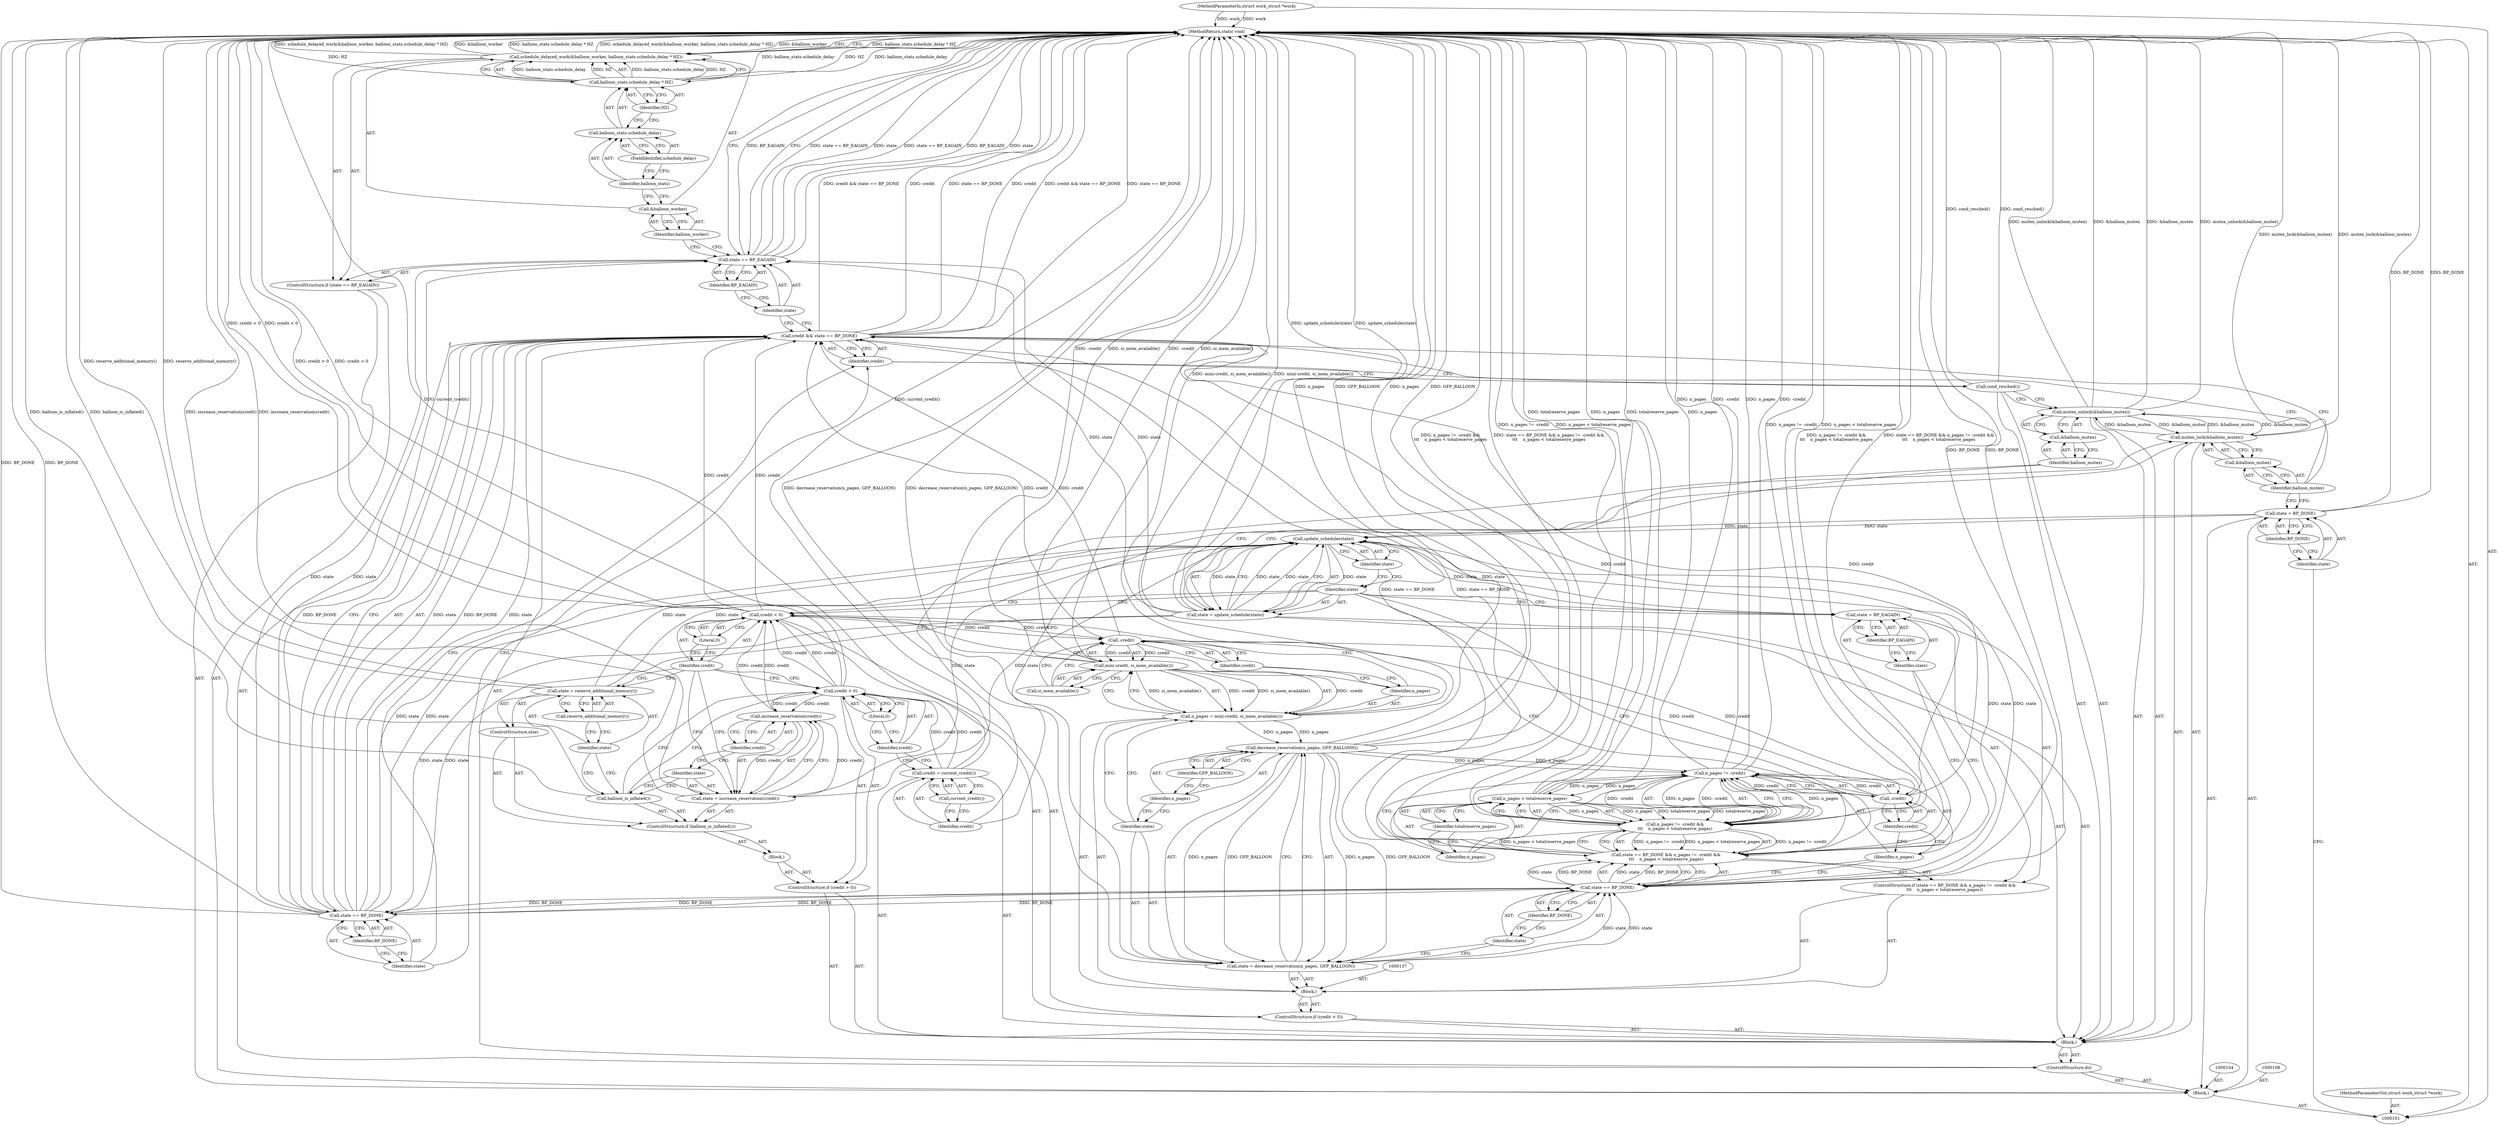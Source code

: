 digraph "0_linux_6ef36ab967c71690ebe7e5ef997a8be4da3bc844_1" {
"1000190" [label="(MethodReturn,static void)"];
"1000102" [label="(MethodParameterIn,struct work_struct *work)"];
"1000293" [label="(MethodParameterOut,struct work_struct *work)"];
"1000116" [label="(Call,current_credit())"];
"1000114" [label="(Call,credit = current_credit())"];
"1000115" [label="(Identifier,credit)"];
"1000120" [label="(Literal,0)"];
"1000121" [label="(Block,)"];
"1000117" [label="(ControlStructure,if (credit > 0))"];
"1000118" [label="(Call,credit > 0)"];
"1000119" [label="(Identifier,credit)"];
"1000122" [label="(ControlStructure,if (balloon_is_inflated()))"];
"1000123" [label="(Call,balloon_is_inflated())"];
"1000126" [label="(Call,increase_reservation(credit))"];
"1000127" [label="(Identifier,credit)"];
"1000124" [label="(Call,state = increase_reservation(credit))"];
"1000125" [label="(Identifier,state)"];
"1000128" [label="(ControlStructure,else)"];
"1000131" [label="(Call,reserve_additional_memory())"];
"1000129" [label="(Call,state = reserve_additional_memory())"];
"1000130" [label="(Identifier,state)"];
"1000135" [label="(Literal,0)"];
"1000132" [label="(ControlStructure,if (credit < 0))"];
"1000133" [label="(Call,credit < 0)"];
"1000134" [label="(Identifier,credit)"];
"1000103" [label="(Block,)"];
"1000136" [label="(Block,)"];
"1000140" [label="(Call,min(-credit, si_mem_available()))"];
"1000141" [label="(Call,-credit)"];
"1000142" [label="(Identifier,credit)"];
"1000143" [label="(Call,si_mem_available())"];
"1000138" [label="(Call,n_pages = min(-credit, si_mem_available()))"];
"1000139" [label="(Identifier,n_pages)"];
"1000146" [label="(Call,decrease_reservation(n_pages, GFP_BALLOON))"];
"1000144" [label="(Call,state = decrease_reservation(n_pages, GFP_BALLOON))"];
"1000145" [label="(Identifier,state)"];
"1000147" [label="(Identifier,n_pages)"];
"1000148" [label="(Identifier,GFP_BALLOON)"];
"1000153" [label="(Identifier,BP_DONE)"];
"1000154" [label="(Call,n_pages != -credit &&\n\t\t\t    n_pages < totalreserve_pages)"];
"1000155" [label="(Call,n_pages != -credit)"];
"1000156" [label="(Identifier,n_pages)"];
"1000149" [label="(ControlStructure,if (state == BP_DONE && n_pages != -credit &&\n\t\t\t    n_pages < totalreserve_pages))"];
"1000157" [label="(Call,-credit)"];
"1000158" [label="(Identifier,credit)"];
"1000150" [label="(Call,state == BP_DONE && n_pages != -credit &&\n\t\t\t    n_pages < totalreserve_pages)"];
"1000151" [label="(Call,state == BP_DONE)"];
"1000152" [label="(Identifier,state)"];
"1000161" [label="(Identifier,totalreserve_pages)"];
"1000159" [label="(Call,n_pages < totalreserve_pages)"];
"1000160" [label="(Identifier,n_pages)"];
"1000164" [label="(Identifier,BP_EAGAIN)"];
"1000162" [label="(Call,state = BP_EAGAIN)"];
"1000163" [label="(Identifier,state)"];
"1000167" [label="(Call,update_schedule(state))"];
"1000168" [label="(Identifier,state)"];
"1000165" [label="(Call,state = update_schedule(state))"];
"1000166" [label="(Identifier,state)"];
"1000105" [label="(Call,state = BP_DONE)"];
"1000106" [label="(Identifier,state)"];
"1000107" [label="(Identifier,BP_DONE)"];
"1000170" [label="(Call,&balloon_mutex)"];
"1000171" [label="(Identifier,balloon_mutex)"];
"1000169" [label="(Call,mutex_unlock(&balloon_mutex))"];
"1000172" [label="(Call,cond_resched())"];
"1000173" [label="(Call,credit && state == BP_DONE)"];
"1000174" [label="(Identifier,credit)"];
"1000175" [label="(Call,state == BP_DONE)"];
"1000176" [label="(Identifier,state)"];
"1000177" [label="(Identifier,BP_DONE)"];
"1000178" [label="(ControlStructure,if (state == BP_EAGAIN))"];
"1000181" [label="(Identifier,BP_EAGAIN)"];
"1000179" [label="(Call,state == BP_EAGAIN)"];
"1000180" [label="(Identifier,state)"];
"1000182" [label="(Call,schedule_delayed_work(&balloon_worker, balloon_stats.schedule_delay * HZ))"];
"1000183" [label="(Call,&balloon_worker)"];
"1000184" [label="(Identifier,balloon_worker)"];
"1000185" [label="(Call,balloon_stats.schedule_delay * HZ)"];
"1000186" [label="(Call,balloon_stats.schedule_delay)"];
"1000187" [label="(Identifier,balloon_stats)"];
"1000188" [label="(FieldIdentifier,schedule_delay)"];
"1000189" [label="(Identifier,HZ)"];
"1000109" [label="(ControlStructure,do)"];
"1000110" [label="(Block,)"];
"1000112" [label="(Call,&balloon_mutex)"];
"1000113" [label="(Identifier,balloon_mutex)"];
"1000111" [label="(Call,mutex_lock(&balloon_mutex))"];
"1000190" -> "1000101"  [label="AST: "];
"1000190" -> "1000182"  [label="CFG: "];
"1000190" -> "1000179"  [label="CFG: "];
"1000172" -> "1000190"  [label="DDG: cond_resched()"];
"1000182" -> "1000190"  [label="DDG: balloon_stats.schedule_delay * HZ"];
"1000182" -> "1000190"  [label="DDG: schedule_delayed_work(&balloon_worker, balloon_stats.schedule_delay * HZ)"];
"1000182" -> "1000190"  [label="DDG: &balloon_worker"];
"1000105" -> "1000190"  [label="DDG: BP_DONE"];
"1000169" -> "1000190"  [label="DDG: mutex_unlock(&balloon_mutex)"];
"1000169" -> "1000190"  [label="DDG: &balloon_mutex"];
"1000155" -> "1000190"  [label="DDG: -credit"];
"1000155" -> "1000190"  [label="DDG: n_pages"];
"1000179" -> "1000190"  [label="DDG: state == BP_EAGAIN"];
"1000179" -> "1000190"  [label="DDG: BP_EAGAIN"];
"1000179" -> "1000190"  [label="DDG: state"];
"1000138" -> "1000190"  [label="DDG: min(-credit, si_mem_available())"];
"1000146" -> "1000190"  [label="DDG: GFP_BALLOON"];
"1000146" -> "1000190"  [label="DDG: n_pages"];
"1000151" -> "1000190"  [label="DDG: BP_DONE"];
"1000118" -> "1000190"  [label="DDG: credit > 0"];
"1000150" -> "1000190"  [label="DDG: n_pages != -credit &&\n\t\t\t    n_pages < totalreserve_pages"];
"1000150" -> "1000190"  [label="DDG: state == BP_DONE && n_pages != -credit &&\n\t\t\t    n_pages < totalreserve_pages"];
"1000173" -> "1000190"  [label="DDG: credit && state == BP_DONE"];
"1000173" -> "1000190"  [label="DDG: credit"];
"1000173" -> "1000190"  [label="DDG: state == BP_DONE"];
"1000140" -> "1000190"  [label="DDG: si_mem_available()"];
"1000140" -> "1000190"  [label="DDG: -credit"];
"1000154" -> "1000190"  [label="DDG: n_pages < totalreserve_pages"];
"1000154" -> "1000190"  [label="DDG: n_pages != -credit"];
"1000185" -> "1000190"  [label="DDG: balloon_stats.schedule_delay"];
"1000185" -> "1000190"  [label="DDG: HZ"];
"1000124" -> "1000190"  [label="DDG: increase_reservation(credit)"];
"1000159" -> "1000190"  [label="DDG: n_pages"];
"1000159" -> "1000190"  [label="DDG: totalreserve_pages"];
"1000123" -> "1000190"  [label="DDG: balloon_is_inflated()"];
"1000165" -> "1000190"  [label="DDG: update_schedule(state)"];
"1000133" -> "1000190"  [label="DDG: credit < 0"];
"1000102" -> "1000190"  [label="DDG: work"];
"1000175" -> "1000190"  [label="DDG: BP_DONE"];
"1000144" -> "1000190"  [label="DDG: decrease_reservation(n_pages, GFP_BALLOON)"];
"1000114" -> "1000190"  [label="DDG: current_credit()"];
"1000111" -> "1000190"  [label="DDG: mutex_lock(&balloon_mutex)"];
"1000129" -> "1000190"  [label="DDG: reserve_additional_memory()"];
"1000102" -> "1000101"  [label="AST: "];
"1000102" -> "1000190"  [label="DDG: work"];
"1000293" -> "1000101"  [label="AST: "];
"1000116" -> "1000114"  [label="AST: "];
"1000116" -> "1000115"  [label="CFG: "];
"1000114" -> "1000116"  [label="CFG: "];
"1000114" -> "1000110"  [label="AST: "];
"1000114" -> "1000116"  [label="CFG: "];
"1000115" -> "1000114"  [label="AST: "];
"1000116" -> "1000114"  [label="AST: "];
"1000119" -> "1000114"  [label="CFG: "];
"1000114" -> "1000190"  [label="DDG: current_credit()"];
"1000114" -> "1000118"  [label="DDG: credit"];
"1000115" -> "1000114"  [label="AST: "];
"1000115" -> "1000111"  [label="CFG: "];
"1000116" -> "1000115"  [label="CFG: "];
"1000120" -> "1000118"  [label="AST: "];
"1000120" -> "1000119"  [label="CFG: "];
"1000118" -> "1000120"  [label="CFG: "];
"1000121" -> "1000117"  [label="AST: "];
"1000122" -> "1000121"  [label="AST: "];
"1000117" -> "1000110"  [label="AST: "];
"1000118" -> "1000117"  [label="AST: "];
"1000121" -> "1000117"  [label="AST: "];
"1000118" -> "1000117"  [label="AST: "];
"1000118" -> "1000120"  [label="CFG: "];
"1000119" -> "1000118"  [label="AST: "];
"1000120" -> "1000118"  [label="AST: "];
"1000123" -> "1000118"  [label="CFG: "];
"1000134" -> "1000118"  [label="CFG: "];
"1000118" -> "1000190"  [label="DDG: credit > 0"];
"1000114" -> "1000118"  [label="DDG: credit"];
"1000118" -> "1000126"  [label="DDG: credit"];
"1000118" -> "1000133"  [label="DDG: credit"];
"1000119" -> "1000118"  [label="AST: "];
"1000119" -> "1000114"  [label="CFG: "];
"1000120" -> "1000119"  [label="CFG: "];
"1000122" -> "1000121"  [label="AST: "];
"1000123" -> "1000122"  [label="AST: "];
"1000124" -> "1000122"  [label="AST: "];
"1000128" -> "1000122"  [label="AST: "];
"1000123" -> "1000122"  [label="AST: "];
"1000123" -> "1000118"  [label="CFG: "];
"1000125" -> "1000123"  [label="CFG: "];
"1000130" -> "1000123"  [label="CFG: "];
"1000123" -> "1000190"  [label="DDG: balloon_is_inflated()"];
"1000126" -> "1000124"  [label="AST: "];
"1000126" -> "1000127"  [label="CFG: "];
"1000127" -> "1000126"  [label="AST: "];
"1000124" -> "1000126"  [label="CFG: "];
"1000126" -> "1000124"  [label="DDG: credit"];
"1000118" -> "1000126"  [label="DDG: credit"];
"1000126" -> "1000133"  [label="DDG: credit"];
"1000127" -> "1000126"  [label="AST: "];
"1000127" -> "1000125"  [label="CFG: "];
"1000126" -> "1000127"  [label="CFG: "];
"1000124" -> "1000122"  [label="AST: "];
"1000124" -> "1000126"  [label="CFG: "];
"1000125" -> "1000124"  [label="AST: "];
"1000126" -> "1000124"  [label="AST: "];
"1000134" -> "1000124"  [label="CFG: "];
"1000124" -> "1000190"  [label="DDG: increase_reservation(credit)"];
"1000126" -> "1000124"  [label="DDG: credit"];
"1000124" -> "1000167"  [label="DDG: state"];
"1000125" -> "1000124"  [label="AST: "];
"1000125" -> "1000123"  [label="CFG: "];
"1000127" -> "1000125"  [label="CFG: "];
"1000128" -> "1000122"  [label="AST: "];
"1000129" -> "1000128"  [label="AST: "];
"1000131" -> "1000129"  [label="AST: "];
"1000131" -> "1000130"  [label="CFG: "];
"1000129" -> "1000131"  [label="CFG: "];
"1000129" -> "1000128"  [label="AST: "];
"1000129" -> "1000131"  [label="CFG: "];
"1000130" -> "1000129"  [label="AST: "];
"1000131" -> "1000129"  [label="AST: "];
"1000134" -> "1000129"  [label="CFG: "];
"1000129" -> "1000190"  [label="DDG: reserve_additional_memory()"];
"1000129" -> "1000167"  [label="DDG: state"];
"1000130" -> "1000129"  [label="AST: "];
"1000130" -> "1000123"  [label="CFG: "];
"1000131" -> "1000130"  [label="CFG: "];
"1000135" -> "1000133"  [label="AST: "];
"1000135" -> "1000134"  [label="CFG: "];
"1000133" -> "1000135"  [label="CFG: "];
"1000132" -> "1000110"  [label="AST: "];
"1000133" -> "1000132"  [label="AST: "];
"1000136" -> "1000132"  [label="AST: "];
"1000133" -> "1000132"  [label="AST: "];
"1000133" -> "1000135"  [label="CFG: "];
"1000134" -> "1000133"  [label="AST: "];
"1000135" -> "1000133"  [label="AST: "];
"1000139" -> "1000133"  [label="CFG: "];
"1000166" -> "1000133"  [label="CFG: "];
"1000133" -> "1000190"  [label="DDG: credit < 0"];
"1000126" -> "1000133"  [label="DDG: credit"];
"1000118" -> "1000133"  [label="DDG: credit"];
"1000133" -> "1000141"  [label="DDG: credit"];
"1000133" -> "1000173"  [label="DDG: credit"];
"1000134" -> "1000133"  [label="AST: "];
"1000134" -> "1000124"  [label="CFG: "];
"1000134" -> "1000129"  [label="CFG: "];
"1000134" -> "1000118"  [label="CFG: "];
"1000135" -> "1000134"  [label="CFG: "];
"1000103" -> "1000101"  [label="AST: "];
"1000104" -> "1000103"  [label="AST: "];
"1000105" -> "1000103"  [label="AST: "];
"1000108" -> "1000103"  [label="AST: "];
"1000109" -> "1000103"  [label="AST: "];
"1000178" -> "1000103"  [label="AST: "];
"1000136" -> "1000132"  [label="AST: "];
"1000137" -> "1000136"  [label="AST: "];
"1000138" -> "1000136"  [label="AST: "];
"1000144" -> "1000136"  [label="AST: "];
"1000149" -> "1000136"  [label="AST: "];
"1000140" -> "1000138"  [label="AST: "];
"1000140" -> "1000143"  [label="CFG: "];
"1000141" -> "1000140"  [label="AST: "];
"1000143" -> "1000140"  [label="AST: "];
"1000138" -> "1000140"  [label="CFG: "];
"1000140" -> "1000190"  [label="DDG: si_mem_available()"];
"1000140" -> "1000190"  [label="DDG: -credit"];
"1000140" -> "1000138"  [label="DDG: -credit"];
"1000140" -> "1000138"  [label="DDG: si_mem_available()"];
"1000141" -> "1000140"  [label="DDG: credit"];
"1000141" -> "1000140"  [label="AST: "];
"1000141" -> "1000142"  [label="CFG: "];
"1000142" -> "1000141"  [label="AST: "];
"1000143" -> "1000141"  [label="CFG: "];
"1000141" -> "1000140"  [label="DDG: credit"];
"1000133" -> "1000141"  [label="DDG: credit"];
"1000141" -> "1000157"  [label="DDG: credit"];
"1000141" -> "1000173"  [label="DDG: credit"];
"1000142" -> "1000141"  [label="AST: "];
"1000142" -> "1000139"  [label="CFG: "];
"1000141" -> "1000142"  [label="CFG: "];
"1000143" -> "1000140"  [label="AST: "];
"1000143" -> "1000141"  [label="CFG: "];
"1000140" -> "1000143"  [label="CFG: "];
"1000138" -> "1000136"  [label="AST: "];
"1000138" -> "1000140"  [label="CFG: "];
"1000139" -> "1000138"  [label="AST: "];
"1000140" -> "1000138"  [label="AST: "];
"1000145" -> "1000138"  [label="CFG: "];
"1000138" -> "1000190"  [label="DDG: min(-credit, si_mem_available())"];
"1000140" -> "1000138"  [label="DDG: -credit"];
"1000140" -> "1000138"  [label="DDG: si_mem_available()"];
"1000138" -> "1000146"  [label="DDG: n_pages"];
"1000139" -> "1000138"  [label="AST: "];
"1000139" -> "1000133"  [label="CFG: "];
"1000142" -> "1000139"  [label="CFG: "];
"1000146" -> "1000144"  [label="AST: "];
"1000146" -> "1000148"  [label="CFG: "];
"1000147" -> "1000146"  [label="AST: "];
"1000148" -> "1000146"  [label="AST: "];
"1000144" -> "1000146"  [label="CFG: "];
"1000146" -> "1000190"  [label="DDG: GFP_BALLOON"];
"1000146" -> "1000190"  [label="DDG: n_pages"];
"1000146" -> "1000144"  [label="DDG: n_pages"];
"1000146" -> "1000144"  [label="DDG: GFP_BALLOON"];
"1000138" -> "1000146"  [label="DDG: n_pages"];
"1000146" -> "1000155"  [label="DDG: n_pages"];
"1000144" -> "1000136"  [label="AST: "];
"1000144" -> "1000146"  [label="CFG: "];
"1000145" -> "1000144"  [label="AST: "];
"1000146" -> "1000144"  [label="AST: "];
"1000152" -> "1000144"  [label="CFG: "];
"1000144" -> "1000190"  [label="DDG: decrease_reservation(n_pages, GFP_BALLOON)"];
"1000146" -> "1000144"  [label="DDG: n_pages"];
"1000146" -> "1000144"  [label="DDG: GFP_BALLOON"];
"1000144" -> "1000151"  [label="DDG: state"];
"1000145" -> "1000144"  [label="AST: "];
"1000145" -> "1000138"  [label="CFG: "];
"1000147" -> "1000145"  [label="CFG: "];
"1000147" -> "1000146"  [label="AST: "];
"1000147" -> "1000145"  [label="CFG: "];
"1000148" -> "1000147"  [label="CFG: "];
"1000148" -> "1000146"  [label="AST: "];
"1000148" -> "1000147"  [label="CFG: "];
"1000146" -> "1000148"  [label="CFG: "];
"1000153" -> "1000151"  [label="AST: "];
"1000153" -> "1000152"  [label="CFG: "];
"1000151" -> "1000153"  [label="CFG: "];
"1000154" -> "1000150"  [label="AST: "];
"1000154" -> "1000155"  [label="CFG: "];
"1000154" -> "1000159"  [label="CFG: "];
"1000155" -> "1000154"  [label="AST: "];
"1000159" -> "1000154"  [label="AST: "];
"1000150" -> "1000154"  [label="CFG: "];
"1000154" -> "1000190"  [label="DDG: n_pages < totalreserve_pages"];
"1000154" -> "1000190"  [label="DDG: n_pages != -credit"];
"1000154" -> "1000150"  [label="DDG: n_pages != -credit"];
"1000154" -> "1000150"  [label="DDG: n_pages < totalreserve_pages"];
"1000155" -> "1000154"  [label="DDG: n_pages"];
"1000155" -> "1000154"  [label="DDG: -credit"];
"1000159" -> "1000154"  [label="DDG: n_pages"];
"1000159" -> "1000154"  [label="DDG: totalreserve_pages"];
"1000155" -> "1000154"  [label="AST: "];
"1000155" -> "1000157"  [label="CFG: "];
"1000156" -> "1000155"  [label="AST: "];
"1000157" -> "1000155"  [label="AST: "];
"1000160" -> "1000155"  [label="CFG: "];
"1000154" -> "1000155"  [label="CFG: "];
"1000155" -> "1000190"  [label="DDG: -credit"];
"1000155" -> "1000190"  [label="DDG: n_pages"];
"1000155" -> "1000154"  [label="DDG: n_pages"];
"1000155" -> "1000154"  [label="DDG: -credit"];
"1000146" -> "1000155"  [label="DDG: n_pages"];
"1000157" -> "1000155"  [label="DDG: credit"];
"1000155" -> "1000159"  [label="DDG: n_pages"];
"1000156" -> "1000155"  [label="AST: "];
"1000156" -> "1000151"  [label="CFG: "];
"1000158" -> "1000156"  [label="CFG: "];
"1000149" -> "1000136"  [label="AST: "];
"1000150" -> "1000149"  [label="AST: "];
"1000162" -> "1000149"  [label="AST: "];
"1000157" -> "1000155"  [label="AST: "];
"1000157" -> "1000158"  [label="CFG: "];
"1000158" -> "1000157"  [label="AST: "];
"1000155" -> "1000157"  [label="CFG: "];
"1000157" -> "1000155"  [label="DDG: credit"];
"1000141" -> "1000157"  [label="DDG: credit"];
"1000157" -> "1000173"  [label="DDG: credit"];
"1000158" -> "1000157"  [label="AST: "];
"1000158" -> "1000156"  [label="CFG: "];
"1000157" -> "1000158"  [label="CFG: "];
"1000150" -> "1000149"  [label="AST: "];
"1000150" -> "1000151"  [label="CFG: "];
"1000150" -> "1000154"  [label="CFG: "];
"1000151" -> "1000150"  [label="AST: "];
"1000154" -> "1000150"  [label="AST: "];
"1000163" -> "1000150"  [label="CFG: "];
"1000166" -> "1000150"  [label="CFG: "];
"1000150" -> "1000190"  [label="DDG: n_pages != -credit &&\n\t\t\t    n_pages < totalreserve_pages"];
"1000150" -> "1000190"  [label="DDG: state == BP_DONE && n_pages != -credit &&\n\t\t\t    n_pages < totalreserve_pages"];
"1000151" -> "1000150"  [label="DDG: state"];
"1000151" -> "1000150"  [label="DDG: BP_DONE"];
"1000154" -> "1000150"  [label="DDG: n_pages != -credit"];
"1000154" -> "1000150"  [label="DDG: n_pages < totalreserve_pages"];
"1000150" -> "1000173"  [label="DDG: state == BP_DONE"];
"1000151" -> "1000150"  [label="AST: "];
"1000151" -> "1000153"  [label="CFG: "];
"1000152" -> "1000151"  [label="AST: "];
"1000153" -> "1000151"  [label="AST: "];
"1000156" -> "1000151"  [label="CFG: "];
"1000150" -> "1000151"  [label="CFG: "];
"1000151" -> "1000190"  [label="DDG: BP_DONE"];
"1000151" -> "1000150"  [label="DDG: state"];
"1000151" -> "1000150"  [label="DDG: BP_DONE"];
"1000144" -> "1000151"  [label="DDG: state"];
"1000175" -> "1000151"  [label="DDG: BP_DONE"];
"1000151" -> "1000167"  [label="DDG: state"];
"1000151" -> "1000175"  [label="DDG: BP_DONE"];
"1000152" -> "1000151"  [label="AST: "];
"1000152" -> "1000144"  [label="CFG: "];
"1000153" -> "1000152"  [label="CFG: "];
"1000161" -> "1000159"  [label="AST: "];
"1000161" -> "1000160"  [label="CFG: "];
"1000159" -> "1000161"  [label="CFG: "];
"1000159" -> "1000154"  [label="AST: "];
"1000159" -> "1000161"  [label="CFG: "];
"1000160" -> "1000159"  [label="AST: "];
"1000161" -> "1000159"  [label="AST: "];
"1000154" -> "1000159"  [label="CFG: "];
"1000159" -> "1000190"  [label="DDG: n_pages"];
"1000159" -> "1000190"  [label="DDG: totalreserve_pages"];
"1000159" -> "1000154"  [label="DDG: n_pages"];
"1000159" -> "1000154"  [label="DDG: totalreserve_pages"];
"1000155" -> "1000159"  [label="DDG: n_pages"];
"1000160" -> "1000159"  [label="AST: "];
"1000160" -> "1000155"  [label="CFG: "];
"1000161" -> "1000160"  [label="CFG: "];
"1000164" -> "1000162"  [label="AST: "];
"1000164" -> "1000163"  [label="CFG: "];
"1000162" -> "1000164"  [label="CFG: "];
"1000162" -> "1000149"  [label="AST: "];
"1000162" -> "1000164"  [label="CFG: "];
"1000163" -> "1000162"  [label="AST: "];
"1000164" -> "1000162"  [label="AST: "];
"1000166" -> "1000162"  [label="CFG: "];
"1000162" -> "1000167"  [label="DDG: state"];
"1000163" -> "1000162"  [label="AST: "];
"1000163" -> "1000150"  [label="CFG: "];
"1000164" -> "1000163"  [label="CFG: "];
"1000167" -> "1000165"  [label="AST: "];
"1000167" -> "1000168"  [label="CFG: "];
"1000168" -> "1000167"  [label="AST: "];
"1000165" -> "1000167"  [label="CFG: "];
"1000167" -> "1000165"  [label="DDG: state"];
"1000129" -> "1000167"  [label="DDG: state"];
"1000124" -> "1000167"  [label="DDG: state"];
"1000175" -> "1000167"  [label="DDG: state"];
"1000162" -> "1000167"  [label="DDG: state"];
"1000105" -> "1000167"  [label="DDG: state"];
"1000165" -> "1000167"  [label="DDG: state"];
"1000151" -> "1000167"  [label="DDG: state"];
"1000168" -> "1000167"  [label="AST: "];
"1000168" -> "1000166"  [label="CFG: "];
"1000167" -> "1000168"  [label="CFG: "];
"1000165" -> "1000110"  [label="AST: "];
"1000165" -> "1000167"  [label="CFG: "];
"1000166" -> "1000165"  [label="AST: "];
"1000167" -> "1000165"  [label="AST: "];
"1000171" -> "1000165"  [label="CFG: "];
"1000165" -> "1000190"  [label="DDG: update_schedule(state)"];
"1000167" -> "1000165"  [label="DDG: state"];
"1000165" -> "1000167"  [label="DDG: state"];
"1000165" -> "1000175"  [label="DDG: state"];
"1000165" -> "1000179"  [label="DDG: state"];
"1000166" -> "1000165"  [label="AST: "];
"1000166" -> "1000162"  [label="CFG: "];
"1000166" -> "1000150"  [label="CFG: "];
"1000166" -> "1000133"  [label="CFG: "];
"1000168" -> "1000166"  [label="CFG: "];
"1000105" -> "1000103"  [label="AST: "];
"1000105" -> "1000107"  [label="CFG: "];
"1000106" -> "1000105"  [label="AST: "];
"1000107" -> "1000105"  [label="AST: "];
"1000113" -> "1000105"  [label="CFG: "];
"1000105" -> "1000190"  [label="DDG: BP_DONE"];
"1000105" -> "1000167"  [label="DDG: state"];
"1000106" -> "1000105"  [label="AST: "];
"1000106" -> "1000101"  [label="CFG: "];
"1000107" -> "1000106"  [label="CFG: "];
"1000107" -> "1000105"  [label="AST: "];
"1000107" -> "1000106"  [label="CFG: "];
"1000105" -> "1000107"  [label="CFG: "];
"1000170" -> "1000169"  [label="AST: "];
"1000170" -> "1000171"  [label="CFG: "];
"1000171" -> "1000170"  [label="AST: "];
"1000169" -> "1000170"  [label="CFG: "];
"1000171" -> "1000170"  [label="AST: "];
"1000171" -> "1000165"  [label="CFG: "];
"1000170" -> "1000171"  [label="CFG: "];
"1000169" -> "1000110"  [label="AST: "];
"1000169" -> "1000170"  [label="CFG: "];
"1000170" -> "1000169"  [label="AST: "];
"1000172" -> "1000169"  [label="CFG: "];
"1000169" -> "1000190"  [label="DDG: mutex_unlock(&balloon_mutex)"];
"1000169" -> "1000190"  [label="DDG: &balloon_mutex"];
"1000169" -> "1000111"  [label="DDG: &balloon_mutex"];
"1000111" -> "1000169"  [label="DDG: &balloon_mutex"];
"1000172" -> "1000110"  [label="AST: "];
"1000172" -> "1000169"  [label="CFG: "];
"1000174" -> "1000172"  [label="CFG: "];
"1000172" -> "1000190"  [label="DDG: cond_resched()"];
"1000173" -> "1000109"  [label="AST: "];
"1000173" -> "1000174"  [label="CFG: "];
"1000173" -> "1000175"  [label="CFG: "];
"1000174" -> "1000173"  [label="AST: "];
"1000175" -> "1000173"  [label="AST: "];
"1000113" -> "1000173"  [label="CFG: "];
"1000180" -> "1000173"  [label="CFG: "];
"1000173" -> "1000190"  [label="DDG: credit && state == BP_DONE"];
"1000173" -> "1000190"  [label="DDG: credit"];
"1000173" -> "1000190"  [label="DDG: state == BP_DONE"];
"1000141" -> "1000173"  [label="DDG: credit"];
"1000157" -> "1000173"  [label="DDG: credit"];
"1000133" -> "1000173"  [label="DDG: credit"];
"1000150" -> "1000173"  [label="DDG: state == BP_DONE"];
"1000175" -> "1000173"  [label="DDG: state"];
"1000175" -> "1000173"  [label="DDG: BP_DONE"];
"1000174" -> "1000173"  [label="AST: "];
"1000174" -> "1000172"  [label="CFG: "];
"1000176" -> "1000174"  [label="CFG: "];
"1000173" -> "1000174"  [label="CFG: "];
"1000175" -> "1000173"  [label="AST: "];
"1000175" -> "1000177"  [label="CFG: "];
"1000176" -> "1000175"  [label="AST: "];
"1000177" -> "1000175"  [label="AST: "];
"1000173" -> "1000175"  [label="CFG: "];
"1000175" -> "1000190"  [label="DDG: BP_DONE"];
"1000175" -> "1000151"  [label="DDG: BP_DONE"];
"1000175" -> "1000167"  [label="DDG: state"];
"1000175" -> "1000173"  [label="DDG: state"];
"1000175" -> "1000173"  [label="DDG: BP_DONE"];
"1000165" -> "1000175"  [label="DDG: state"];
"1000151" -> "1000175"  [label="DDG: BP_DONE"];
"1000175" -> "1000179"  [label="DDG: state"];
"1000176" -> "1000175"  [label="AST: "];
"1000176" -> "1000174"  [label="CFG: "];
"1000177" -> "1000176"  [label="CFG: "];
"1000177" -> "1000175"  [label="AST: "];
"1000177" -> "1000176"  [label="CFG: "];
"1000175" -> "1000177"  [label="CFG: "];
"1000178" -> "1000103"  [label="AST: "];
"1000179" -> "1000178"  [label="AST: "];
"1000182" -> "1000178"  [label="AST: "];
"1000181" -> "1000179"  [label="AST: "];
"1000181" -> "1000180"  [label="CFG: "];
"1000179" -> "1000181"  [label="CFG: "];
"1000179" -> "1000178"  [label="AST: "];
"1000179" -> "1000181"  [label="CFG: "];
"1000180" -> "1000179"  [label="AST: "];
"1000181" -> "1000179"  [label="AST: "];
"1000184" -> "1000179"  [label="CFG: "];
"1000190" -> "1000179"  [label="CFG: "];
"1000179" -> "1000190"  [label="DDG: state == BP_EAGAIN"];
"1000179" -> "1000190"  [label="DDG: BP_EAGAIN"];
"1000179" -> "1000190"  [label="DDG: state"];
"1000165" -> "1000179"  [label="DDG: state"];
"1000175" -> "1000179"  [label="DDG: state"];
"1000180" -> "1000179"  [label="AST: "];
"1000180" -> "1000173"  [label="CFG: "];
"1000181" -> "1000180"  [label="CFG: "];
"1000182" -> "1000178"  [label="AST: "];
"1000182" -> "1000185"  [label="CFG: "];
"1000183" -> "1000182"  [label="AST: "];
"1000185" -> "1000182"  [label="AST: "];
"1000190" -> "1000182"  [label="CFG: "];
"1000182" -> "1000190"  [label="DDG: balloon_stats.schedule_delay * HZ"];
"1000182" -> "1000190"  [label="DDG: schedule_delayed_work(&balloon_worker, balloon_stats.schedule_delay * HZ)"];
"1000182" -> "1000190"  [label="DDG: &balloon_worker"];
"1000185" -> "1000182"  [label="DDG: balloon_stats.schedule_delay"];
"1000185" -> "1000182"  [label="DDG: HZ"];
"1000183" -> "1000182"  [label="AST: "];
"1000183" -> "1000184"  [label="CFG: "];
"1000184" -> "1000183"  [label="AST: "];
"1000187" -> "1000183"  [label="CFG: "];
"1000184" -> "1000183"  [label="AST: "];
"1000184" -> "1000179"  [label="CFG: "];
"1000183" -> "1000184"  [label="CFG: "];
"1000185" -> "1000182"  [label="AST: "];
"1000185" -> "1000189"  [label="CFG: "];
"1000186" -> "1000185"  [label="AST: "];
"1000189" -> "1000185"  [label="AST: "];
"1000182" -> "1000185"  [label="CFG: "];
"1000185" -> "1000190"  [label="DDG: balloon_stats.schedule_delay"];
"1000185" -> "1000190"  [label="DDG: HZ"];
"1000185" -> "1000182"  [label="DDG: balloon_stats.schedule_delay"];
"1000185" -> "1000182"  [label="DDG: HZ"];
"1000186" -> "1000185"  [label="AST: "];
"1000186" -> "1000188"  [label="CFG: "];
"1000187" -> "1000186"  [label="AST: "];
"1000188" -> "1000186"  [label="AST: "];
"1000189" -> "1000186"  [label="CFG: "];
"1000187" -> "1000186"  [label="AST: "];
"1000187" -> "1000183"  [label="CFG: "];
"1000188" -> "1000187"  [label="CFG: "];
"1000188" -> "1000186"  [label="AST: "];
"1000188" -> "1000187"  [label="CFG: "];
"1000186" -> "1000188"  [label="CFG: "];
"1000189" -> "1000185"  [label="AST: "];
"1000189" -> "1000186"  [label="CFG: "];
"1000185" -> "1000189"  [label="CFG: "];
"1000109" -> "1000103"  [label="AST: "];
"1000110" -> "1000109"  [label="AST: "];
"1000173" -> "1000109"  [label="AST: "];
"1000110" -> "1000109"  [label="AST: "];
"1000111" -> "1000110"  [label="AST: "];
"1000114" -> "1000110"  [label="AST: "];
"1000117" -> "1000110"  [label="AST: "];
"1000132" -> "1000110"  [label="AST: "];
"1000165" -> "1000110"  [label="AST: "];
"1000169" -> "1000110"  [label="AST: "];
"1000172" -> "1000110"  [label="AST: "];
"1000112" -> "1000111"  [label="AST: "];
"1000112" -> "1000113"  [label="CFG: "];
"1000113" -> "1000112"  [label="AST: "];
"1000111" -> "1000112"  [label="CFG: "];
"1000113" -> "1000112"  [label="AST: "];
"1000113" -> "1000173"  [label="CFG: "];
"1000113" -> "1000105"  [label="CFG: "];
"1000112" -> "1000113"  [label="CFG: "];
"1000111" -> "1000110"  [label="AST: "];
"1000111" -> "1000112"  [label="CFG: "];
"1000112" -> "1000111"  [label="AST: "];
"1000115" -> "1000111"  [label="CFG: "];
"1000111" -> "1000190"  [label="DDG: mutex_lock(&balloon_mutex)"];
"1000169" -> "1000111"  [label="DDG: &balloon_mutex"];
"1000111" -> "1000169"  [label="DDG: &balloon_mutex"];
}
